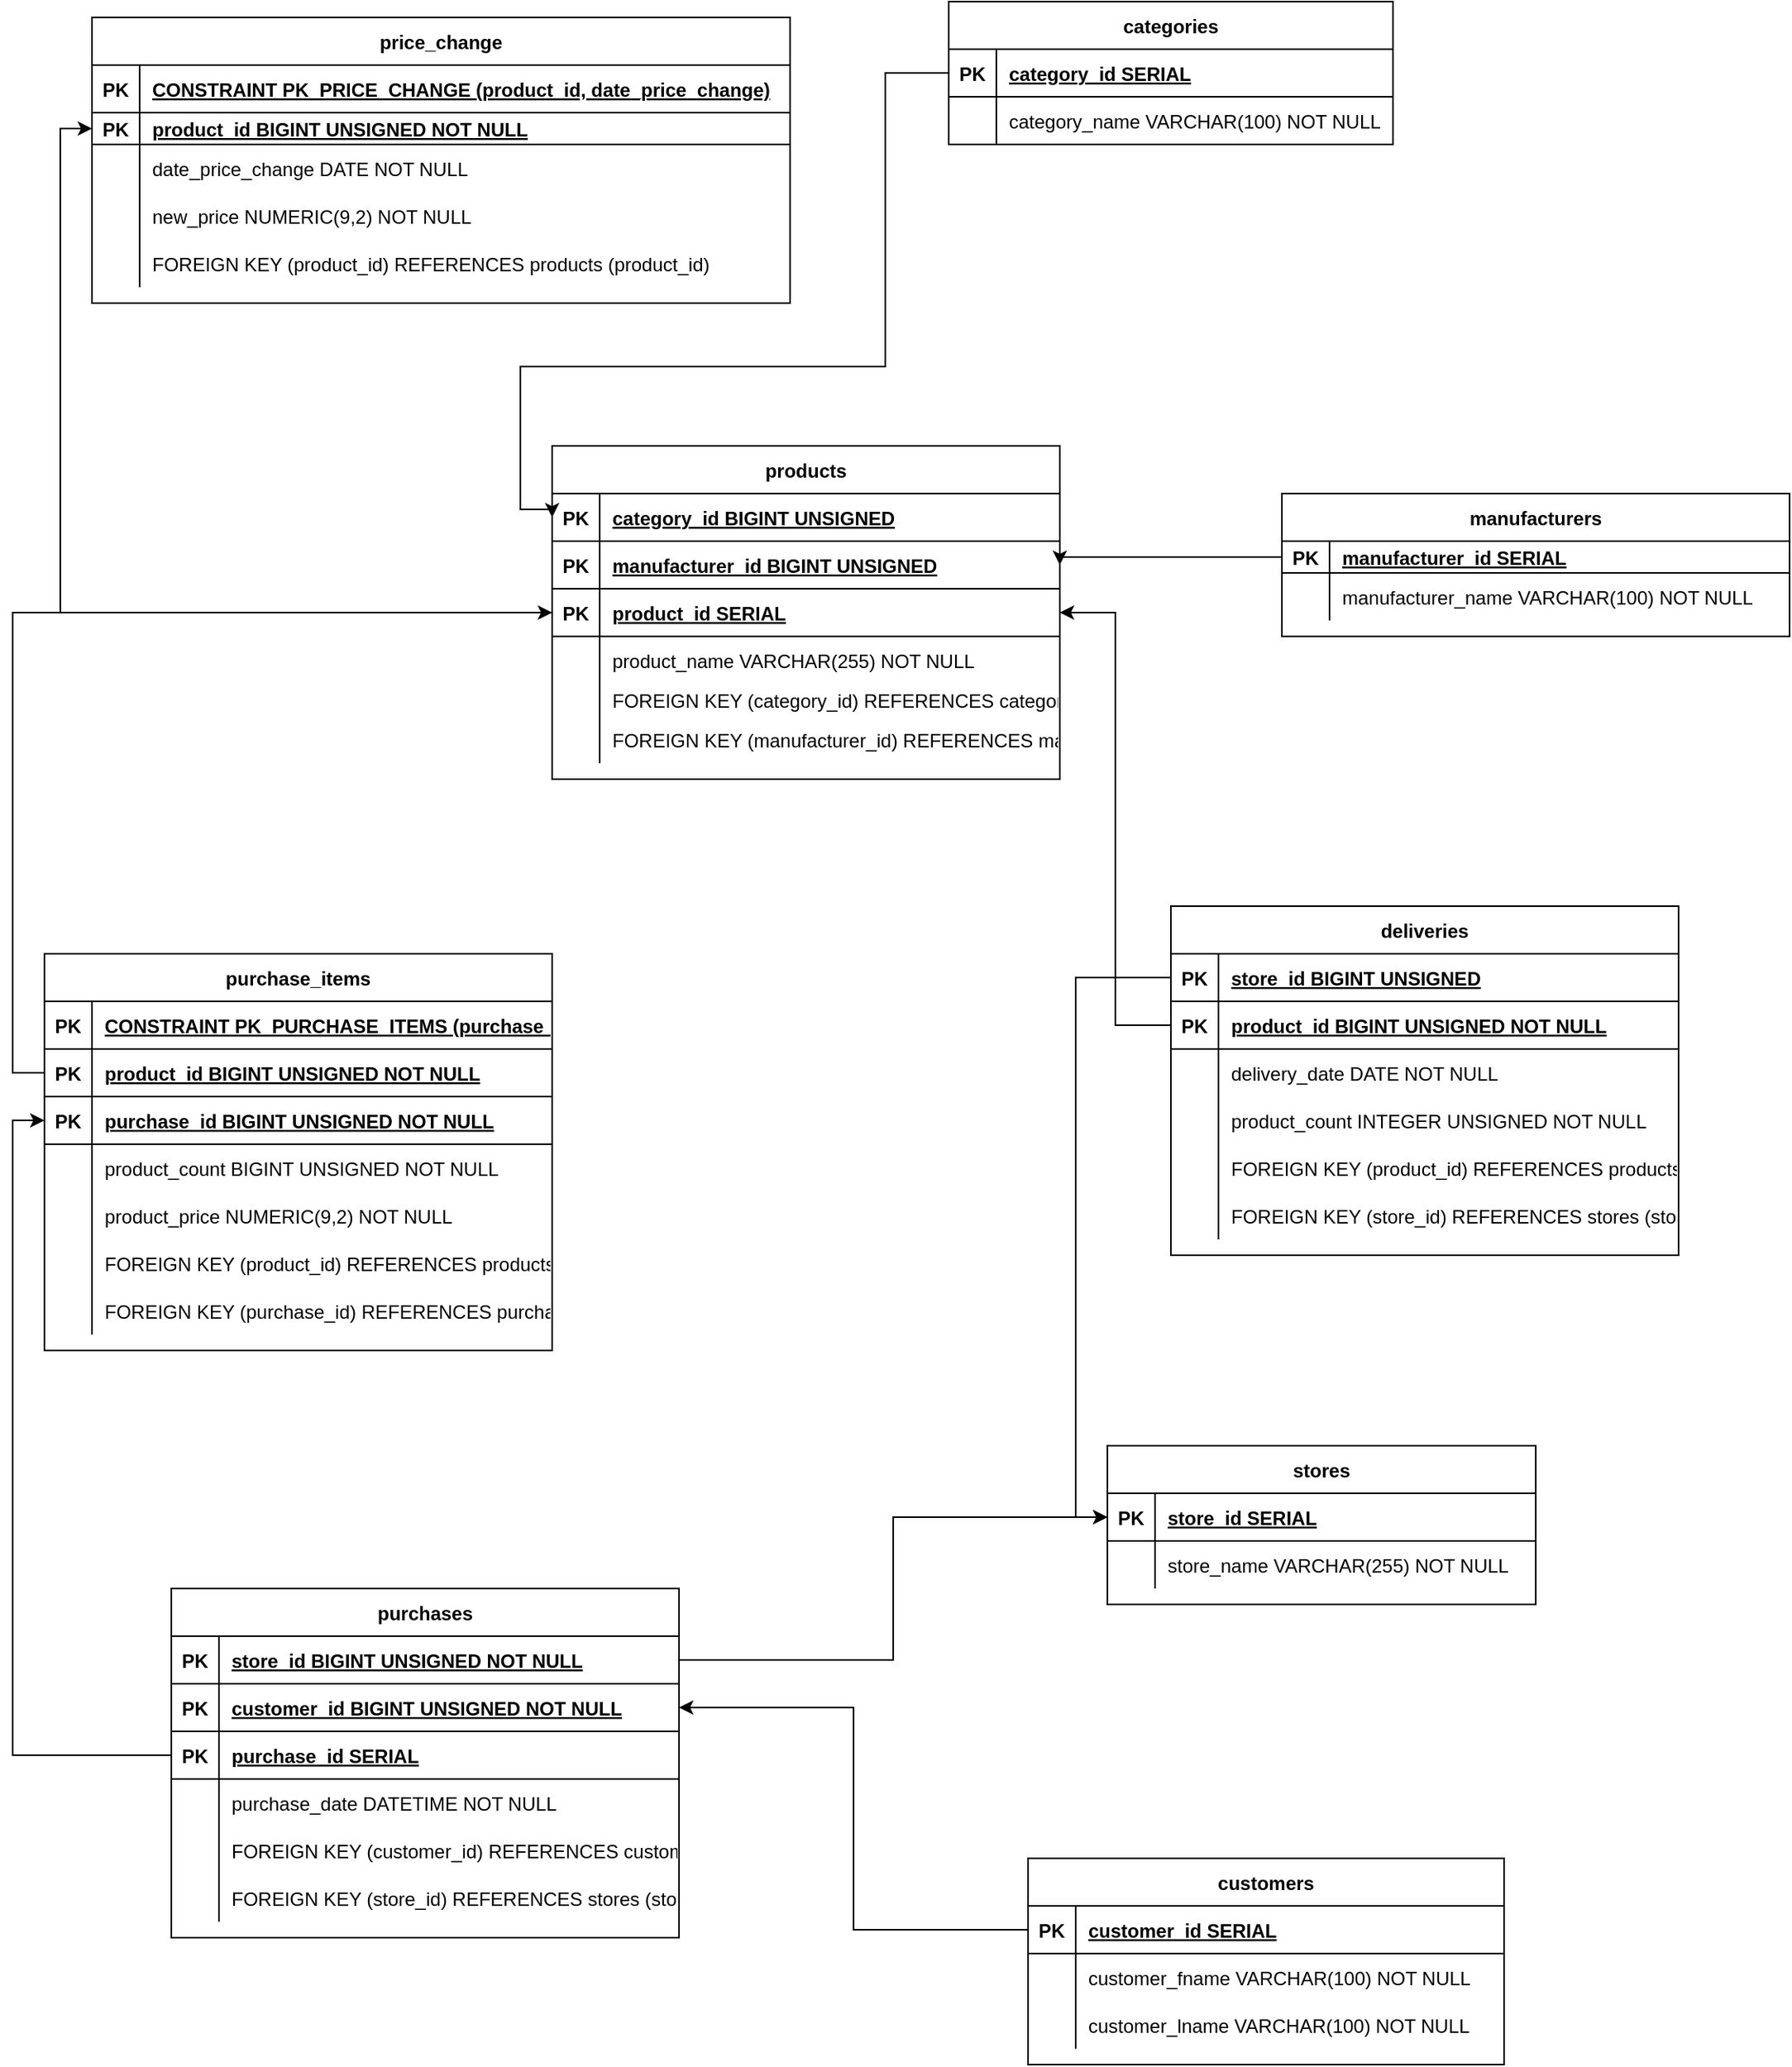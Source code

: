 <mxfile version="20.6.0" type="github"><diagram id="wupI47tmW8Ih51qnxyyb" name="Page-1"><mxGraphModel dx="2251" dy="548" grid="1" gridSize="10" guides="1" tooltips="1" connect="1" arrows="1" fold="1" page="1" pageScale="1" pageWidth="827" pageHeight="1169" math="0" shadow="0"><root><mxCell id="0"/><mxCell id="1" parent="0"/><mxCell id="XlmijX-X9CzdDf6SKJxf-1" value="categories" style="shape=table;startSize=30;container=1;collapsible=1;childLayout=tableLayout;fixedRows=1;rowLines=0;fontStyle=1;align=center;resizeLast=1;" vertex="1" parent="1"><mxGeometry x="-790" y="90" width="280" height="90" as="geometry"/></mxCell><mxCell id="XlmijX-X9CzdDf6SKJxf-2" value="" style="shape=tableRow;horizontal=0;startSize=0;swimlaneHead=0;swimlaneBody=0;fillColor=none;collapsible=0;dropTarget=0;points=[[0,0.5],[1,0.5]];portConstraint=eastwest;top=0;left=0;right=0;bottom=1;" vertex="1" parent="XlmijX-X9CzdDf6SKJxf-1"><mxGeometry y="30" width="280" height="30" as="geometry"/></mxCell><mxCell id="XlmijX-X9CzdDf6SKJxf-3" value="PK" style="shape=partialRectangle;overflow=hidden;connectable=0;fillColor=none;top=0;left=0;bottom=0;right=0;fontStyle=1;" vertex="1" parent="XlmijX-X9CzdDf6SKJxf-2"><mxGeometry width="30" height="30" as="geometry"><mxRectangle width="30" height="30" as="alternateBounds"/></mxGeometry></mxCell><mxCell id="XlmijX-X9CzdDf6SKJxf-4" value="category_id SERIAL " style="shape=partialRectangle;overflow=hidden;connectable=0;fillColor=none;align=left;top=0;left=0;bottom=0;right=0;spacingLeft=6;fontStyle=5;" vertex="1" parent="XlmijX-X9CzdDf6SKJxf-2"><mxGeometry x="30" width="250" height="30" as="geometry"><mxRectangle width="250" height="30" as="alternateBounds"/></mxGeometry></mxCell><mxCell id="XlmijX-X9CzdDf6SKJxf-5" value="" style="shape=tableRow;horizontal=0;startSize=0;swimlaneHead=0;swimlaneBody=0;fillColor=none;collapsible=0;dropTarget=0;points=[[0,0.5],[1,0.5]];portConstraint=eastwest;top=0;left=0;right=0;bottom=0;" vertex="1" parent="XlmijX-X9CzdDf6SKJxf-1"><mxGeometry y="60" width="280" height="30" as="geometry"/></mxCell><mxCell id="XlmijX-X9CzdDf6SKJxf-6" value="" style="shape=partialRectangle;overflow=hidden;connectable=0;fillColor=none;top=0;left=0;bottom=0;right=0;" vertex="1" parent="XlmijX-X9CzdDf6SKJxf-5"><mxGeometry width="30" height="30" as="geometry"><mxRectangle width="30" height="30" as="alternateBounds"/></mxGeometry></mxCell><mxCell id="XlmijX-X9CzdDf6SKJxf-7" value="category_name VARCHAR(100) NOT NULL" style="shape=partialRectangle;overflow=hidden;connectable=0;fillColor=none;align=left;top=0;left=0;bottom=0;right=0;spacingLeft=6;" vertex="1" parent="XlmijX-X9CzdDf6SKJxf-5"><mxGeometry x="30" width="250" height="30" as="geometry"><mxRectangle width="250" height="30" as="alternateBounds"/></mxGeometry></mxCell><mxCell id="XlmijX-X9CzdDf6SKJxf-8" value="manufacturers" style="shape=table;startSize=30;container=1;collapsible=1;childLayout=tableLayout;fixedRows=1;rowLines=0;fontStyle=1;align=center;resizeLast=1;" vertex="1" parent="1"><mxGeometry x="-580" y="400" width="320" height="90" as="geometry"/></mxCell><mxCell id="XlmijX-X9CzdDf6SKJxf-9" value="" style="shape=tableRow;horizontal=0;startSize=0;swimlaneHead=0;swimlaneBody=0;fillColor=none;collapsible=0;dropTarget=0;points=[[0,0.5],[1,0.5]];portConstraint=eastwest;top=0;left=0;right=0;bottom=1;" vertex="1" parent="XlmijX-X9CzdDf6SKJxf-8"><mxGeometry y="30" width="320" height="20" as="geometry"/></mxCell><mxCell id="XlmijX-X9CzdDf6SKJxf-10" value="PK" style="shape=partialRectangle;overflow=hidden;connectable=0;fillColor=none;top=0;left=0;bottom=0;right=0;fontStyle=1;" vertex="1" parent="XlmijX-X9CzdDf6SKJxf-9"><mxGeometry width="30" height="20" as="geometry"><mxRectangle width="30" height="20" as="alternateBounds"/></mxGeometry></mxCell><mxCell id="XlmijX-X9CzdDf6SKJxf-11" value="manufacturer_id SERIAL " style="shape=partialRectangle;overflow=hidden;connectable=0;fillColor=none;align=left;top=0;left=0;bottom=0;right=0;spacingLeft=6;fontStyle=5;" vertex="1" parent="XlmijX-X9CzdDf6SKJxf-9"><mxGeometry x="30" width="290" height="20" as="geometry"><mxRectangle width="290" height="20" as="alternateBounds"/></mxGeometry></mxCell><mxCell id="XlmijX-X9CzdDf6SKJxf-12" value="" style="shape=tableRow;horizontal=0;startSize=0;swimlaneHead=0;swimlaneBody=0;fillColor=none;collapsible=0;dropTarget=0;points=[[0,0.5],[1,0.5]];portConstraint=eastwest;top=0;left=0;right=0;bottom=0;" vertex="1" parent="XlmijX-X9CzdDf6SKJxf-8"><mxGeometry y="50" width="320" height="30" as="geometry"/></mxCell><mxCell id="XlmijX-X9CzdDf6SKJxf-13" value="" style="shape=partialRectangle;overflow=hidden;connectable=0;fillColor=none;top=0;left=0;bottom=0;right=0;" vertex="1" parent="XlmijX-X9CzdDf6SKJxf-12"><mxGeometry width="30" height="30" as="geometry"><mxRectangle width="30" height="30" as="alternateBounds"/></mxGeometry></mxCell><mxCell id="XlmijX-X9CzdDf6SKJxf-14" value="manufacturer_name VARCHAR(100) NOT NULL" style="shape=partialRectangle;overflow=hidden;connectable=0;fillColor=none;align=left;top=0;left=0;bottom=0;right=0;spacingLeft=6;" vertex="1" parent="XlmijX-X9CzdDf6SKJxf-12"><mxGeometry x="30" width="290" height="30" as="geometry"><mxRectangle width="290" height="30" as="alternateBounds"/></mxGeometry></mxCell><mxCell id="XlmijX-X9CzdDf6SKJxf-15" value="products" style="shape=table;startSize=30;container=1;collapsible=1;childLayout=tableLayout;fixedRows=1;rowLines=0;fontStyle=1;align=center;resizeLast=1;" vertex="1" parent="1"><mxGeometry x="-1040" y="370" width="320" height="210" as="geometry"/></mxCell><mxCell id="XlmijX-X9CzdDf6SKJxf-16" value="" style="shape=tableRow;horizontal=0;startSize=0;swimlaneHead=0;swimlaneBody=0;fillColor=none;collapsible=0;dropTarget=0;points=[[0,0.5],[1,0.5]];portConstraint=eastwest;top=0;left=0;right=0;bottom=1;" vertex="1" parent="XlmijX-X9CzdDf6SKJxf-15"><mxGeometry y="30" width="320" height="30" as="geometry"/></mxCell><mxCell id="XlmijX-X9CzdDf6SKJxf-17" value="PK" style="shape=partialRectangle;overflow=hidden;connectable=0;fillColor=none;top=0;left=0;bottom=0;right=0;fontStyle=1;" vertex="1" parent="XlmijX-X9CzdDf6SKJxf-16"><mxGeometry width="30" height="30" as="geometry"><mxRectangle width="30" height="30" as="alternateBounds"/></mxGeometry></mxCell><mxCell id="XlmijX-X9CzdDf6SKJxf-18" value="category_id BIGINT UNSIGNED" style="shape=partialRectangle;overflow=hidden;connectable=0;fillColor=none;align=left;top=0;left=0;bottom=0;right=0;spacingLeft=6;fontStyle=5;" vertex="1" parent="XlmijX-X9CzdDf6SKJxf-16"><mxGeometry x="30" width="290" height="30" as="geometry"><mxRectangle width="290" height="30" as="alternateBounds"/></mxGeometry></mxCell><mxCell id="XlmijX-X9CzdDf6SKJxf-19" value="" style="shape=tableRow;horizontal=0;startSize=0;swimlaneHead=0;swimlaneBody=0;fillColor=none;collapsible=0;dropTarget=0;points=[[0,0.5],[1,0.5]];portConstraint=eastwest;top=0;left=0;right=0;bottom=1;" vertex="1" parent="XlmijX-X9CzdDf6SKJxf-15"><mxGeometry y="60" width="320" height="30" as="geometry"/></mxCell><mxCell id="XlmijX-X9CzdDf6SKJxf-20" value="PK" style="shape=partialRectangle;overflow=hidden;connectable=0;fillColor=none;top=0;left=0;bottom=0;right=0;fontStyle=1;" vertex="1" parent="XlmijX-X9CzdDf6SKJxf-19"><mxGeometry width="30" height="30" as="geometry"><mxRectangle width="30" height="30" as="alternateBounds"/></mxGeometry></mxCell><mxCell id="XlmijX-X9CzdDf6SKJxf-21" value="manufacturer_id BIGINT UNSIGNED" style="shape=partialRectangle;overflow=hidden;connectable=0;fillColor=none;align=left;top=0;left=0;bottom=0;right=0;spacingLeft=6;fontStyle=5;" vertex="1" parent="XlmijX-X9CzdDf6SKJxf-19"><mxGeometry x="30" width="290" height="30" as="geometry"><mxRectangle width="290" height="30" as="alternateBounds"/></mxGeometry></mxCell><mxCell id="XlmijX-X9CzdDf6SKJxf-22" value="" style="shape=tableRow;horizontal=0;startSize=0;swimlaneHead=0;swimlaneBody=0;fillColor=none;collapsible=0;dropTarget=0;points=[[0,0.5],[1,0.5]];portConstraint=eastwest;top=0;left=0;right=0;bottom=1;" vertex="1" parent="XlmijX-X9CzdDf6SKJxf-15"><mxGeometry y="90" width="320" height="30" as="geometry"/></mxCell><mxCell id="XlmijX-X9CzdDf6SKJxf-23" value="PK" style="shape=partialRectangle;overflow=hidden;connectable=0;fillColor=none;top=0;left=0;bottom=0;right=0;fontStyle=1;" vertex="1" parent="XlmijX-X9CzdDf6SKJxf-22"><mxGeometry width="30" height="30" as="geometry"><mxRectangle width="30" height="30" as="alternateBounds"/></mxGeometry></mxCell><mxCell id="XlmijX-X9CzdDf6SKJxf-24" value="product_id SERIAL " style="shape=partialRectangle;overflow=hidden;connectable=0;fillColor=none;align=left;top=0;left=0;bottom=0;right=0;spacingLeft=6;fontStyle=5;" vertex="1" parent="XlmijX-X9CzdDf6SKJxf-22"><mxGeometry x="30" width="290" height="30" as="geometry"><mxRectangle width="290" height="30" as="alternateBounds"/></mxGeometry></mxCell><mxCell id="XlmijX-X9CzdDf6SKJxf-25" value="" style="shape=tableRow;horizontal=0;startSize=0;swimlaneHead=0;swimlaneBody=0;fillColor=none;collapsible=0;dropTarget=0;points=[[0,0.5],[1,0.5]];portConstraint=eastwest;top=0;left=0;right=0;bottom=0;" vertex="1" parent="XlmijX-X9CzdDf6SKJxf-15"><mxGeometry y="120" width="320" height="30" as="geometry"/></mxCell><mxCell id="XlmijX-X9CzdDf6SKJxf-26" value="" style="shape=partialRectangle;overflow=hidden;connectable=0;fillColor=none;top=0;left=0;bottom=0;right=0;" vertex="1" parent="XlmijX-X9CzdDf6SKJxf-25"><mxGeometry width="30" height="30" as="geometry"><mxRectangle width="30" height="30" as="alternateBounds"/></mxGeometry></mxCell><mxCell id="XlmijX-X9CzdDf6SKJxf-27" value="product_name VARCHAR(255)  NOT NULL" style="shape=partialRectangle;overflow=hidden;connectable=0;fillColor=none;align=left;top=0;left=0;bottom=0;right=0;spacingLeft=6;" vertex="1" parent="XlmijX-X9CzdDf6SKJxf-25"><mxGeometry x="30" width="290" height="30" as="geometry"><mxRectangle width="290" height="30" as="alternateBounds"/></mxGeometry></mxCell><mxCell id="XlmijX-X9CzdDf6SKJxf-28" value="" style="shape=tableRow;horizontal=0;startSize=0;swimlaneHead=0;swimlaneBody=0;fillColor=none;collapsible=0;dropTarget=0;points=[[0,0.5],[1,0.5]];portConstraint=eastwest;top=0;left=0;right=0;bottom=0;" vertex="1" parent="XlmijX-X9CzdDf6SKJxf-15"><mxGeometry y="150" width="320" height="20" as="geometry"/></mxCell><mxCell id="XlmijX-X9CzdDf6SKJxf-29" value="" style="shape=partialRectangle;overflow=hidden;connectable=0;fillColor=none;top=0;left=0;bottom=0;right=0;" vertex="1" parent="XlmijX-X9CzdDf6SKJxf-28"><mxGeometry width="30" height="20" as="geometry"><mxRectangle width="30" height="20" as="alternateBounds"/></mxGeometry></mxCell><mxCell id="XlmijX-X9CzdDf6SKJxf-30" value="FOREIGN KEY (category_id) REFERENCES categories (category_id)" style="shape=partialRectangle;overflow=hidden;connectable=0;fillColor=none;align=left;top=0;left=0;bottom=0;right=0;spacingLeft=6;" vertex="1" parent="XlmijX-X9CzdDf6SKJxf-28"><mxGeometry x="30" width="290" height="20" as="geometry"><mxRectangle width="290" height="20" as="alternateBounds"/></mxGeometry></mxCell><mxCell id="XlmijX-X9CzdDf6SKJxf-31" value="" style="shape=tableRow;horizontal=0;startSize=0;swimlaneHead=0;swimlaneBody=0;fillColor=none;collapsible=0;dropTarget=0;points=[[0,0.5],[1,0.5]];portConstraint=eastwest;top=0;left=0;right=0;bottom=0;" vertex="1" parent="XlmijX-X9CzdDf6SKJxf-15"><mxGeometry y="170" width="320" height="30" as="geometry"/></mxCell><mxCell id="XlmijX-X9CzdDf6SKJxf-32" value="" style="shape=partialRectangle;overflow=hidden;connectable=0;fillColor=none;top=0;left=0;bottom=0;right=0;" vertex="1" parent="XlmijX-X9CzdDf6SKJxf-31"><mxGeometry width="30" height="30" as="geometry"><mxRectangle width="30" height="30" as="alternateBounds"/></mxGeometry></mxCell><mxCell id="XlmijX-X9CzdDf6SKJxf-33" value="FOREIGN KEY (manufacturer_id) REFERENCES manufacturers (manufacturer_id)" style="shape=partialRectangle;overflow=hidden;connectable=0;fillColor=none;align=left;top=0;left=0;bottom=0;right=0;spacingLeft=6;" vertex="1" parent="XlmijX-X9CzdDf6SKJxf-31"><mxGeometry x="30" width="290" height="30" as="geometry"><mxRectangle width="290" height="30" as="alternateBounds"/></mxGeometry></mxCell><mxCell id="XlmijX-X9CzdDf6SKJxf-34" value="price_change" style="shape=table;startSize=30;container=1;collapsible=1;childLayout=tableLayout;fixedRows=1;rowLines=0;fontStyle=1;align=center;resizeLast=1;" vertex="1" parent="1"><mxGeometry x="-1330" y="100" width="440" height="180" as="geometry"/></mxCell><mxCell id="XlmijX-X9CzdDf6SKJxf-35" value="" style="shape=tableRow;horizontal=0;startSize=0;swimlaneHead=0;swimlaneBody=0;fillColor=none;collapsible=0;dropTarget=0;points=[[0,0.5],[1,0.5]];portConstraint=eastwest;top=0;left=0;right=0;bottom=1;" vertex="1" parent="XlmijX-X9CzdDf6SKJxf-34"><mxGeometry y="30" width="440" height="30" as="geometry"/></mxCell><mxCell id="XlmijX-X9CzdDf6SKJxf-36" value="PK" style="shape=partialRectangle;overflow=hidden;connectable=0;fillColor=none;top=0;left=0;bottom=0;right=0;fontStyle=1;" vertex="1" parent="XlmijX-X9CzdDf6SKJxf-35"><mxGeometry width="30" height="30" as="geometry"><mxRectangle width="30" height="30" as="alternateBounds"/></mxGeometry></mxCell><mxCell id="XlmijX-X9CzdDf6SKJxf-37" value="CONSTRAINT PK_PRICE_CHANGE  (product_id, date_price_change)" style="shape=partialRectangle;overflow=hidden;connectable=0;fillColor=none;align=left;top=0;left=0;bottom=0;right=0;spacingLeft=6;fontStyle=5;" vertex="1" parent="XlmijX-X9CzdDf6SKJxf-35"><mxGeometry x="30" width="410" height="30" as="geometry"><mxRectangle width="410" height="30" as="alternateBounds"/></mxGeometry></mxCell><mxCell id="XlmijX-X9CzdDf6SKJxf-38" value="" style="shape=tableRow;horizontal=0;startSize=0;swimlaneHead=0;swimlaneBody=0;fillColor=none;collapsible=0;dropTarget=0;points=[[0,0.5],[1,0.5]];portConstraint=eastwest;top=0;left=0;right=0;bottom=1;" vertex="1" parent="XlmijX-X9CzdDf6SKJxf-34"><mxGeometry y="60" width="440" height="20" as="geometry"/></mxCell><mxCell id="XlmijX-X9CzdDf6SKJxf-39" value="PK" style="shape=partialRectangle;overflow=hidden;connectable=0;fillColor=none;top=0;left=0;bottom=0;right=0;fontStyle=1;" vertex="1" parent="XlmijX-X9CzdDf6SKJxf-38"><mxGeometry width="30" height="20" as="geometry"><mxRectangle width="30" height="20" as="alternateBounds"/></mxGeometry></mxCell><mxCell id="XlmijX-X9CzdDf6SKJxf-40" value="product_id BIGINT UNSIGNED NOT NULL" style="shape=partialRectangle;overflow=hidden;connectable=0;fillColor=none;align=left;top=0;left=0;bottom=0;right=0;spacingLeft=6;fontStyle=5;" vertex="1" parent="XlmijX-X9CzdDf6SKJxf-38"><mxGeometry x="30" width="410" height="20" as="geometry"><mxRectangle width="410" height="20" as="alternateBounds"/></mxGeometry></mxCell><mxCell id="XlmijX-X9CzdDf6SKJxf-41" value="" style="shape=tableRow;horizontal=0;startSize=0;swimlaneHead=0;swimlaneBody=0;fillColor=none;collapsible=0;dropTarget=0;points=[[0,0.5],[1,0.5]];portConstraint=eastwest;top=0;left=0;right=0;bottom=0;" vertex="1" parent="XlmijX-X9CzdDf6SKJxf-34"><mxGeometry y="80" width="440" height="30" as="geometry"/></mxCell><mxCell id="XlmijX-X9CzdDf6SKJxf-42" value="" style="shape=partialRectangle;overflow=hidden;connectable=0;fillColor=none;top=0;left=0;bottom=0;right=0;" vertex="1" parent="XlmijX-X9CzdDf6SKJxf-41"><mxGeometry width="30" height="30" as="geometry"><mxRectangle width="30" height="30" as="alternateBounds"/></mxGeometry></mxCell><mxCell id="XlmijX-X9CzdDf6SKJxf-43" value="date_price_change DATE NOT NULL" style="shape=partialRectangle;overflow=hidden;connectable=0;fillColor=none;align=left;top=0;left=0;bottom=0;right=0;spacingLeft=6;" vertex="1" parent="XlmijX-X9CzdDf6SKJxf-41"><mxGeometry x="30" width="410" height="30" as="geometry"><mxRectangle width="410" height="30" as="alternateBounds"/></mxGeometry></mxCell><mxCell id="XlmijX-X9CzdDf6SKJxf-44" value="" style="shape=tableRow;horizontal=0;startSize=0;swimlaneHead=0;swimlaneBody=0;fillColor=none;collapsible=0;dropTarget=0;points=[[0,0.5],[1,0.5]];portConstraint=eastwest;top=0;left=0;right=0;bottom=0;" vertex="1" parent="XlmijX-X9CzdDf6SKJxf-34"><mxGeometry y="110" width="440" height="30" as="geometry"/></mxCell><mxCell id="XlmijX-X9CzdDf6SKJxf-45" value="" style="shape=partialRectangle;overflow=hidden;connectable=0;fillColor=none;top=0;left=0;bottom=0;right=0;" vertex="1" parent="XlmijX-X9CzdDf6SKJxf-44"><mxGeometry width="30" height="30" as="geometry"><mxRectangle width="30" height="30" as="alternateBounds"/></mxGeometry></mxCell><mxCell id="XlmijX-X9CzdDf6SKJxf-46" value="new_price NUMERIC(9,2) NOT NULL" style="shape=partialRectangle;overflow=hidden;connectable=0;fillColor=none;align=left;top=0;left=0;bottom=0;right=0;spacingLeft=6;" vertex="1" parent="XlmijX-X9CzdDf6SKJxf-44"><mxGeometry x="30" width="410" height="30" as="geometry"><mxRectangle width="410" height="30" as="alternateBounds"/></mxGeometry></mxCell><mxCell id="XlmijX-X9CzdDf6SKJxf-47" value="" style="shape=tableRow;horizontal=0;startSize=0;swimlaneHead=0;swimlaneBody=0;fillColor=none;collapsible=0;dropTarget=0;points=[[0,0.5],[1,0.5]];portConstraint=eastwest;top=0;left=0;right=0;bottom=0;" vertex="1" parent="XlmijX-X9CzdDf6SKJxf-34"><mxGeometry y="140" width="440" height="30" as="geometry"/></mxCell><mxCell id="XlmijX-X9CzdDf6SKJxf-48" value="" style="shape=partialRectangle;overflow=hidden;connectable=0;fillColor=none;top=0;left=0;bottom=0;right=0;" vertex="1" parent="XlmijX-X9CzdDf6SKJxf-47"><mxGeometry width="30" height="30" as="geometry"><mxRectangle width="30" height="30" as="alternateBounds"/></mxGeometry></mxCell><mxCell id="XlmijX-X9CzdDf6SKJxf-49" value="FOREIGN KEY (product_id) REFERENCES products (product_id)" style="shape=partialRectangle;overflow=hidden;connectable=0;fillColor=none;align=left;top=0;left=0;bottom=0;right=0;spacingLeft=6;" vertex="1" parent="XlmijX-X9CzdDf6SKJxf-47"><mxGeometry x="30" width="410" height="30" as="geometry"><mxRectangle width="410" height="30" as="alternateBounds"/></mxGeometry></mxCell><mxCell id="XlmijX-X9CzdDf6SKJxf-50" value="stores" style="shape=table;startSize=30;container=1;collapsible=1;childLayout=tableLayout;fixedRows=1;rowLines=0;fontStyle=1;align=center;resizeLast=1;" vertex="1" parent="1"><mxGeometry x="-690" y="1000" width="270" height="100" as="geometry"/></mxCell><mxCell id="XlmijX-X9CzdDf6SKJxf-51" value="" style="shape=tableRow;horizontal=0;startSize=0;swimlaneHead=0;swimlaneBody=0;fillColor=none;collapsible=0;dropTarget=0;points=[[0,0.5],[1,0.5]];portConstraint=eastwest;top=0;left=0;right=0;bottom=1;" vertex="1" parent="XlmijX-X9CzdDf6SKJxf-50"><mxGeometry y="30" width="270" height="30" as="geometry"/></mxCell><mxCell id="XlmijX-X9CzdDf6SKJxf-52" value="PK" style="shape=partialRectangle;overflow=hidden;connectable=0;fillColor=none;top=0;left=0;bottom=0;right=0;fontStyle=1;" vertex="1" parent="XlmijX-X9CzdDf6SKJxf-51"><mxGeometry width="30" height="30" as="geometry"><mxRectangle width="30" height="30" as="alternateBounds"/></mxGeometry></mxCell><mxCell id="XlmijX-X9CzdDf6SKJxf-53" value="store_id SERIAL " style="shape=partialRectangle;overflow=hidden;connectable=0;fillColor=none;align=left;top=0;left=0;bottom=0;right=0;spacingLeft=6;fontStyle=5;" vertex="1" parent="XlmijX-X9CzdDf6SKJxf-51"><mxGeometry x="30" width="240" height="30" as="geometry"><mxRectangle width="240" height="30" as="alternateBounds"/></mxGeometry></mxCell><mxCell id="XlmijX-X9CzdDf6SKJxf-54" value="" style="shape=tableRow;horizontal=0;startSize=0;swimlaneHead=0;swimlaneBody=0;fillColor=none;collapsible=0;dropTarget=0;points=[[0,0.5],[1,0.5]];portConstraint=eastwest;top=0;left=0;right=0;bottom=0;" vertex="1" parent="XlmijX-X9CzdDf6SKJxf-50"><mxGeometry y="60" width="270" height="30" as="geometry"/></mxCell><mxCell id="XlmijX-X9CzdDf6SKJxf-55" value="" style="shape=partialRectangle;overflow=hidden;connectable=0;fillColor=none;top=0;left=0;bottom=0;right=0;" vertex="1" parent="XlmijX-X9CzdDf6SKJxf-54"><mxGeometry width="30" height="30" as="geometry"><mxRectangle width="30" height="30" as="alternateBounds"/></mxGeometry></mxCell><mxCell id="XlmijX-X9CzdDf6SKJxf-56" value="store_name VARCHAR(255) NOT NULL" style="shape=partialRectangle;overflow=hidden;connectable=0;fillColor=none;align=left;top=0;left=0;bottom=0;right=0;spacingLeft=6;" vertex="1" parent="XlmijX-X9CzdDf6SKJxf-54"><mxGeometry x="30" width="240" height="30" as="geometry"><mxRectangle width="240" height="30" as="alternateBounds"/></mxGeometry></mxCell><mxCell id="XlmijX-X9CzdDf6SKJxf-57" value="deliveries" style="shape=table;startSize=30;container=1;collapsible=1;childLayout=tableLayout;fixedRows=1;rowLines=0;fontStyle=1;align=center;resizeLast=1;" vertex="1" parent="1"><mxGeometry x="-650" y="660" width="320" height="220" as="geometry"/></mxCell><mxCell id="XlmijX-X9CzdDf6SKJxf-58" value="" style="shape=tableRow;horizontal=0;startSize=0;swimlaneHead=0;swimlaneBody=0;fillColor=none;collapsible=0;dropTarget=0;points=[[0,0.5],[1,0.5]];portConstraint=eastwest;top=0;left=0;right=0;bottom=1;" vertex="1" parent="XlmijX-X9CzdDf6SKJxf-57"><mxGeometry y="30" width="320" height="30" as="geometry"/></mxCell><mxCell id="XlmijX-X9CzdDf6SKJxf-59" value="PK" style="shape=partialRectangle;overflow=hidden;connectable=0;fillColor=none;top=0;left=0;bottom=0;right=0;fontStyle=1;" vertex="1" parent="XlmijX-X9CzdDf6SKJxf-58"><mxGeometry width="30" height="30" as="geometry"><mxRectangle width="30" height="30" as="alternateBounds"/></mxGeometry></mxCell><mxCell id="XlmijX-X9CzdDf6SKJxf-60" value="store_id BIGINT UNSIGNED" style="shape=partialRectangle;overflow=hidden;connectable=0;fillColor=none;align=left;top=0;left=0;bottom=0;right=0;spacingLeft=6;fontStyle=5;" vertex="1" parent="XlmijX-X9CzdDf6SKJxf-58"><mxGeometry x="30" width="290" height="30" as="geometry"><mxRectangle width="290" height="30" as="alternateBounds"/></mxGeometry></mxCell><mxCell id="XlmijX-X9CzdDf6SKJxf-61" value="" style="shape=tableRow;horizontal=0;startSize=0;swimlaneHead=0;swimlaneBody=0;fillColor=none;collapsible=0;dropTarget=0;points=[[0,0.5],[1,0.5]];portConstraint=eastwest;top=0;left=0;right=0;bottom=1;" vertex="1" parent="XlmijX-X9CzdDf6SKJxf-57"><mxGeometry y="60" width="320" height="30" as="geometry"/></mxCell><mxCell id="XlmijX-X9CzdDf6SKJxf-62" value="PK" style="shape=partialRectangle;overflow=hidden;connectable=0;fillColor=none;top=0;left=0;bottom=0;right=0;fontStyle=1;" vertex="1" parent="XlmijX-X9CzdDf6SKJxf-61"><mxGeometry width="30" height="30" as="geometry"><mxRectangle width="30" height="30" as="alternateBounds"/></mxGeometry></mxCell><mxCell id="XlmijX-X9CzdDf6SKJxf-63" value="product_id BIGINT UNSIGNED NOT NULL" style="shape=partialRectangle;overflow=hidden;connectable=0;fillColor=none;align=left;top=0;left=0;bottom=0;right=0;spacingLeft=6;fontStyle=5;" vertex="1" parent="XlmijX-X9CzdDf6SKJxf-61"><mxGeometry x="30" width="290" height="30" as="geometry"><mxRectangle width="290" height="30" as="alternateBounds"/></mxGeometry></mxCell><mxCell id="XlmijX-X9CzdDf6SKJxf-64" value="" style="shape=tableRow;horizontal=0;startSize=0;swimlaneHead=0;swimlaneBody=0;fillColor=none;collapsible=0;dropTarget=0;points=[[0,0.5],[1,0.5]];portConstraint=eastwest;top=0;left=0;right=0;bottom=0;" vertex="1" parent="XlmijX-X9CzdDf6SKJxf-57"><mxGeometry y="90" width="320" height="30" as="geometry"/></mxCell><mxCell id="XlmijX-X9CzdDf6SKJxf-65" value="" style="shape=partialRectangle;overflow=hidden;connectable=0;fillColor=none;top=0;left=0;bottom=0;right=0;" vertex="1" parent="XlmijX-X9CzdDf6SKJxf-64"><mxGeometry width="30" height="30" as="geometry"><mxRectangle width="30" height="30" as="alternateBounds"/></mxGeometry></mxCell><mxCell id="XlmijX-X9CzdDf6SKJxf-66" value="delivery_date  DATE NOT NULL" style="shape=partialRectangle;overflow=hidden;connectable=0;fillColor=none;align=left;top=0;left=0;bottom=0;right=0;spacingLeft=6;" vertex="1" parent="XlmijX-X9CzdDf6SKJxf-64"><mxGeometry x="30" width="290" height="30" as="geometry"><mxRectangle width="290" height="30" as="alternateBounds"/></mxGeometry></mxCell><mxCell id="XlmijX-X9CzdDf6SKJxf-67" value="" style="shape=tableRow;horizontal=0;startSize=0;swimlaneHead=0;swimlaneBody=0;fillColor=none;collapsible=0;dropTarget=0;points=[[0,0.5],[1,0.5]];portConstraint=eastwest;top=0;left=0;right=0;bottom=0;" vertex="1" parent="XlmijX-X9CzdDf6SKJxf-57"><mxGeometry y="120" width="320" height="30" as="geometry"/></mxCell><mxCell id="XlmijX-X9CzdDf6SKJxf-68" value="" style="shape=partialRectangle;overflow=hidden;connectable=0;fillColor=none;top=0;left=0;bottom=0;right=0;" vertex="1" parent="XlmijX-X9CzdDf6SKJxf-67"><mxGeometry width="30" height="30" as="geometry"><mxRectangle width="30" height="30" as="alternateBounds"/></mxGeometry></mxCell><mxCell id="XlmijX-X9CzdDf6SKJxf-69" value="product_count  INTEGER UNSIGNED NOT NULL" style="shape=partialRectangle;overflow=hidden;connectable=0;fillColor=none;align=left;top=0;left=0;bottom=0;right=0;spacingLeft=6;" vertex="1" parent="XlmijX-X9CzdDf6SKJxf-67"><mxGeometry x="30" width="290" height="30" as="geometry"><mxRectangle width="290" height="30" as="alternateBounds"/></mxGeometry></mxCell><mxCell id="XlmijX-X9CzdDf6SKJxf-70" value="" style="shape=tableRow;horizontal=0;startSize=0;swimlaneHead=0;swimlaneBody=0;fillColor=none;collapsible=0;dropTarget=0;points=[[0,0.5],[1,0.5]];portConstraint=eastwest;top=0;left=0;right=0;bottom=0;" vertex="1" parent="XlmijX-X9CzdDf6SKJxf-57"><mxGeometry y="150" width="320" height="30" as="geometry"/></mxCell><mxCell id="XlmijX-X9CzdDf6SKJxf-71" value="" style="shape=partialRectangle;overflow=hidden;connectable=0;fillColor=none;top=0;left=0;bottom=0;right=0;" vertex="1" parent="XlmijX-X9CzdDf6SKJxf-70"><mxGeometry width="30" height="30" as="geometry"><mxRectangle width="30" height="30" as="alternateBounds"/></mxGeometry></mxCell><mxCell id="XlmijX-X9CzdDf6SKJxf-72" value="FOREIGN KEY (product_id) REFERENCES products (product_id)" style="shape=partialRectangle;overflow=hidden;connectable=0;fillColor=none;align=left;top=0;left=0;bottom=0;right=0;spacingLeft=6;" vertex="1" parent="XlmijX-X9CzdDf6SKJxf-70"><mxGeometry x="30" width="290" height="30" as="geometry"><mxRectangle width="290" height="30" as="alternateBounds"/></mxGeometry></mxCell><mxCell id="XlmijX-X9CzdDf6SKJxf-73" value="" style="shape=tableRow;horizontal=0;startSize=0;swimlaneHead=0;swimlaneBody=0;fillColor=none;collapsible=0;dropTarget=0;points=[[0,0.5],[1,0.5]];portConstraint=eastwest;top=0;left=0;right=0;bottom=0;" vertex="1" parent="XlmijX-X9CzdDf6SKJxf-57"><mxGeometry y="180" width="320" height="30" as="geometry"/></mxCell><mxCell id="XlmijX-X9CzdDf6SKJxf-74" value="" style="shape=partialRectangle;overflow=hidden;connectable=0;fillColor=none;top=0;left=0;bottom=0;right=0;" vertex="1" parent="XlmijX-X9CzdDf6SKJxf-73"><mxGeometry width="30" height="30" as="geometry"><mxRectangle width="30" height="30" as="alternateBounds"/></mxGeometry></mxCell><mxCell id="XlmijX-X9CzdDf6SKJxf-75" value="FOREIGN KEY (store_id) REFERENCES stores (store_id)" style="shape=partialRectangle;overflow=hidden;connectable=0;fillColor=none;align=left;top=0;left=0;bottom=0;right=0;spacingLeft=6;" vertex="1" parent="XlmijX-X9CzdDf6SKJxf-73"><mxGeometry x="30" width="290" height="30" as="geometry"><mxRectangle width="290" height="30" as="alternateBounds"/></mxGeometry></mxCell><mxCell id="XlmijX-X9CzdDf6SKJxf-76" value="customers" style="shape=table;startSize=30;container=1;collapsible=1;childLayout=tableLayout;fixedRows=1;rowLines=0;fontStyle=1;align=center;resizeLast=1;" vertex="1" parent="1"><mxGeometry x="-740" y="1260" width="300" height="130" as="geometry"/></mxCell><mxCell id="XlmijX-X9CzdDf6SKJxf-77" value="" style="shape=tableRow;horizontal=0;startSize=0;swimlaneHead=0;swimlaneBody=0;fillColor=none;collapsible=0;dropTarget=0;points=[[0,0.5],[1,0.5]];portConstraint=eastwest;top=0;left=0;right=0;bottom=1;" vertex="1" parent="XlmijX-X9CzdDf6SKJxf-76"><mxGeometry y="30" width="300" height="30" as="geometry"/></mxCell><mxCell id="XlmijX-X9CzdDf6SKJxf-78" value="PK" style="shape=partialRectangle;overflow=hidden;connectable=0;fillColor=none;top=0;left=0;bottom=0;right=0;fontStyle=1;" vertex="1" parent="XlmijX-X9CzdDf6SKJxf-77"><mxGeometry width="30" height="30" as="geometry"><mxRectangle width="30" height="30" as="alternateBounds"/></mxGeometry></mxCell><mxCell id="XlmijX-X9CzdDf6SKJxf-79" value="customer_id SERIAL " style="shape=partialRectangle;overflow=hidden;connectable=0;fillColor=none;align=left;top=0;left=0;bottom=0;right=0;spacingLeft=6;fontStyle=5;" vertex="1" parent="XlmijX-X9CzdDf6SKJxf-77"><mxGeometry x="30" width="270" height="30" as="geometry"><mxRectangle width="270" height="30" as="alternateBounds"/></mxGeometry></mxCell><mxCell id="XlmijX-X9CzdDf6SKJxf-80" value="" style="shape=tableRow;horizontal=0;startSize=0;swimlaneHead=0;swimlaneBody=0;fillColor=none;collapsible=0;dropTarget=0;points=[[0,0.5],[1,0.5]];portConstraint=eastwest;top=0;left=0;right=0;bottom=0;" vertex="1" parent="XlmijX-X9CzdDf6SKJxf-76"><mxGeometry y="60" width="300" height="30" as="geometry"/></mxCell><mxCell id="XlmijX-X9CzdDf6SKJxf-81" value="" style="shape=partialRectangle;overflow=hidden;connectable=0;fillColor=none;top=0;left=0;bottom=0;right=0;" vertex="1" parent="XlmijX-X9CzdDf6SKJxf-80"><mxGeometry width="30" height="30" as="geometry"><mxRectangle width="30" height="30" as="alternateBounds"/></mxGeometry></mxCell><mxCell id="XlmijX-X9CzdDf6SKJxf-82" value="customer_fname VARCHAR(100) NOT NULL" style="shape=partialRectangle;overflow=hidden;connectable=0;fillColor=none;align=left;top=0;left=0;bottom=0;right=0;spacingLeft=6;" vertex="1" parent="XlmijX-X9CzdDf6SKJxf-80"><mxGeometry x="30" width="270" height="30" as="geometry"><mxRectangle width="270" height="30" as="alternateBounds"/></mxGeometry></mxCell><mxCell id="XlmijX-X9CzdDf6SKJxf-83" value="" style="shape=tableRow;horizontal=0;startSize=0;swimlaneHead=0;swimlaneBody=0;fillColor=none;collapsible=0;dropTarget=0;points=[[0,0.5],[1,0.5]];portConstraint=eastwest;top=0;left=0;right=0;bottom=0;" vertex="1" parent="XlmijX-X9CzdDf6SKJxf-76"><mxGeometry y="90" width="300" height="30" as="geometry"/></mxCell><mxCell id="XlmijX-X9CzdDf6SKJxf-84" value="" style="shape=partialRectangle;overflow=hidden;connectable=0;fillColor=none;top=0;left=0;bottom=0;right=0;" vertex="1" parent="XlmijX-X9CzdDf6SKJxf-83"><mxGeometry width="30" height="30" as="geometry"><mxRectangle width="30" height="30" as="alternateBounds"/></mxGeometry></mxCell><mxCell id="XlmijX-X9CzdDf6SKJxf-85" value="customer_lname VARCHAR(100) NOT NULL" style="shape=partialRectangle;overflow=hidden;connectable=0;fillColor=none;align=left;top=0;left=0;bottom=0;right=0;spacingLeft=6;" vertex="1" parent="XlmijX-X9CzdDf6SKJxf-83"><mxGeometry x="30" width="270" height="30" as="geometry"><mxRectangle width="270" height="30" as="alternateBounds"/></mxGeometry></mxCell><mxCell id="XlmijX-X9CzdDf6SKJxf-86" value="purchases" style="shape=table;startSize=30;container=1;collapsible=1;childLayout=tableLayout;fixedRows=1;rowLines=0;fontStyle=1;align=center;resizeLast=1;" vertex="1" parent="1"><mxGeometry x="-1280" y="1090" width="320" height="220" as="geometry"/></mxCell><mxCell id="XlmijX-X9CzdDf6SKJxf-87" value="" style="shape=tableRow;horizontal=0;startSize=0;swimlaneHead=0;swimlaneBody=0;fillColor=none;collapsible=0;dropTarget=0;points=[[0,0.5],[1,0.5]];portConstraint=eastwest;top=0;left=0;right=0;bottom=1;" vertex="1" parent="XlmijX-X9CzdDf6SKJxf-86"><mxGeometry y="30" width="320" height="30" as="geometry"/></mxCell><mxCell id="XlmijX-X9CzdDf6SKJxf-88" value="PK" style="shape=partialRectangle;overflow=hidden;connectable=0;fillColor=none;top=0;left=0;bottom=0;right=0;fontStyle=1;" vertex="1" parent="XlmijX-X9CzdDf6SKJxf-87"><mxGeometry width="30" height="30" as="geometry"><mxRectangle width="30" height="30" as="alternateBounds"/></mxGeometry></mxCell><mxCell id="XlmijX-X9CzdDf6SKJxf-89" value="store_id BIGINT UNSIGNED NOT NULL" style="shape=partialRectangle;overflow=hidden;connectable=0;fillColor=none;align=left;top=0;left=0;bottom=0;right=0;spacingLeft=6;fontStyle=5;" vertex="1" parent="XlmijX-X9CzdDf6SKJxf-87"><mxGeometry x="30" width="290" height="30" as="geometry"><mxRectangle width="290" height="30" as="alternateBounds"/></mxGeometry></mxCell><mxCell id="XlmijX-X9CzdDf6SKJxf-90" value="" style="shape=tableRow;horizontal=0;startSize=0;swimlaneHead=0;swimlaneBody=0;fillColor=none;collapsible=0;dropTarget=0;points=[[0,0.5],[1,0.5]];portConstraint=eastwest;top=0;left=0;right=0;bottom=1;" vertex="1" parent="XlmijX-X9CzdDf6SKJxf-86"><mxGeometry y="60" width="320" height="30" as="geometry"/></mxCell><mxCell id="XlmijX-X9CzdDf6SKJxf-91" value="PK" style="shape=partialRectangle;overflow=hidden;connectable=0;fillColor=none;top=0;left=0;bottom=0;right=0;fontStyle=1;" vertex="1" parent="XlmijX-X9CzdDf6SKJxf-90"><mxGeometry width="30" height="30" as="geometry"><mxRectangle width="30" height="30" as="alternateBounds"/></mxGeometry></mxCell><mxCell id="XlmijX-X9CzdDf6SKJxf-92" value="customer_id BIGINT UNSIGNED NOT NULL" style="shape=partialRectangle;overflow=hidden;connectable=0;fillColor=none;align=left;top=0;left=0;bottom=0;right=0;spacingLeft=6;fontStyle=5;" vertex="1" parent="XlmijX-X9CzdDf6SKJxf-90"><mxGeometry x="30" width="290" height="30" as="geometry"><mxRectangle width="290" height="30" as="alternateBounds"/></mxGeometry></mxCell><mxCell id="XlmijX-X9CzdDf6SKJxf-93" value="" style="shape=tableRow;horizontal=0;startSize=0;swimlaneHead=0;swimlaneBody=0;fillColor=none;collapsible=0;dropTarget=0;points=[[0,0.5],[1,0.5]];portConstraint=eastwest;top=0;left=0;right=0;bottom=1;" vertex="1" parent="XlmijX-X9CzdDf6SKJxf-86"><mxGeometry y="90" width="320" height="30" as="geometry"/></mxCell><mxCell id="XlmijX-X9CzdDf6SKJxf-94" value="PK" style="shape=partialRectangle;overflow=hidden;connectable=0;fillColor=none;top=0;left=0;bottom=0;right=0;fontStyle=1;" vertex="1" parent="XlmijX-X9CzdDf6SKJxf-93"><mxGeometry width="30" height="30" as="geometry"><mxRectangle width="30" height="30" as="alternateBounds"/></mxGeometry></mxCell><mxCell id="XlmijX-X9CzdDf6SKJxf-95" value="purchase_id SERIAL " style="shape=partialRectangle;overflow=hidden;connectable=0;fillColor=none;align=left;top=0;left=0;bottom=0;right=0;spacingLeft=6;fontStyle=5;" vertex="1" parent="XlmijX-X9CzdDf6SKJxf-93"><mxGeometry x="30" width="290" height="30" as="geometry"><mxRectangle width="290" height="30" as="alternateBounds"/></mxGeometry></mxCell><mxCell id="XlmijX-X9CzdDf6SKJxf-96" value="" style="shape=tableRow;horizontal=0;startSize=0;swimlaneHead=0;swimlaneBody=0;fillColor=none;collapsible=0;dropTarget=0;points=[[0,0.5],[1,0.5]];portConstraint=eastwest;top=0;left=0;right=0;bottom=0;" vertex="1" parent="XlmijX-X9CzdDf6SKJxf-86"><mxGeometry y="120" width="320" height="30" as="geometry"/></mxCell><mxCell id="XlmijX-X9CzdDf6SKJxf-97" value="" style="shape=partialRectangle;overflow=hidden;connectable=0;fillColor=none;top=0;left=0;bottom=0;right=0;" vertex="1" parent="XlmijX-X9CzdDf6SKJxf-96"><mxGeometry width="30" height="30" as="geometry"><mxRectangle width="30" height="30" as="alternateBounds"/></mxGeometry></mxCell><mxCell id="XlmijX-X9CzdDf6SKJxf-98" value="purchase_date DATETIME NOT NULL" style="shape=partialRectangle;overflow=hidden;connectable=0;fillColor=none;align=left;top=0;left=0;bottom=0;right=0;spacingLeft=6;" vertex="1" parent="XlmijX-X9CzdDf6SKJxf-96"><mxGeometry x="30" width="290" height="30" as="geometry"><mxRectangle width="290" height="30" as="alternateBounds"/></mxGeometry></mxCell><mxCell id="XlmijX-X9CzdDf6SKJxf-99" value="" style="shape=tableRow;horizontal=0;startSize=0;swimlaneHead=0;swimlaneBody=0;fillColor=none;collapsible=0;dropTarget=0;points=[[0,0.5],[1,0.5]];portConstraint=eastwest;top=0;left=0;right=0;bottom=0;" vertex="1" parent="XlmijX-X9CzdDf6SKJxf-86"><mxGeometry y="150" width="320" height="30" as="geometry"/></mxCell><mxCell id="XlmijX-X9CzdDf6SKJxf-100" value="" style="shape=partialRectangle;overflow=hidden;connectable=0;fillColor=none;top=0;left=0;bottom=0;right=0;" vertex="1" parent="XlmijX-X9CzdDf6SKJxf-99"><mxGeometry width="30" height="30" as="geometry"><mxRectangle width="30" height="30" as="alternateBounds"/></mxGeometry></mxCell><mxCell id="XlmijX-X9CzdDf6SKJxf-101" value="FOREIGN KEY (customer_id) REFERENCES customers (customer_id)" style="shape=partialRectangle;overflow=hidden;connectable=0;fillColor=none;align=left;top=0;left=0;bottom=0;right=0;spacingLeft=6;" vertex="1" parent="XlmijX-X9CzdDf6SKJxf-99"><mxGeometry x="30" width="290" height="30" as="geometry"><mxRectangle width="290" height="30" as="alternateBounds"/></mxGeometry></mxCell><mxCell id="XlmijX-X9CzdDf6SKJxf-102" value="" style="shape=tableRow;horizontal=0;startSize=0;swimlaneHead=0;swimlaneBody=0;fillColor=none;collapsible=0;dropTarget=0;points=[[0,0.5],[1,0.5]];portConstraint=eastwest;top=0;left=0;right=0;bottom=0;" vertex="1" parent="XlmijX-X9CzdDf6SKJxf-86"><mxGeometry y="180" width="320" height="30" as="geometry"/></mxCell><mxCell id="XlmijX-X9CzdDf6SKJxf-103" value="" style="shape=partialRectangle;overflow=hidden;connectable=0;fillColor=none;top=0;left=0;bottom=0;right=0;" vertex="1" parent="XlmijX-X9CzdDf6SKJxf-102"><mxGeometry width="30" height="30" as="geometry"><mxRectangle width="30" height="30" as="alternateBounds"/></mxGeometry></mxCell><mxCell id="XlmijX-X9CzdDf6SKJxf-104" value="FOREIGN KEY (store_id) REFERENCES stores (store_id)" style="shape=partialRectangle;overflow=hidden;connectable=0;fillColor=none;align=left;top=0;left=0;bottom=0;right=0;spacingLeft=6;" vertex="1" parent="XlmijX-X9CzdDf6SKJxf-102"><mxGeometry x="30" width="290" height="30" as="geometry"><mxRectangle width="290" height="30" as="alternateBounds"/></mxGeometry></mxCell><mxCell id="XlmijX-X9CzdDf6SKJxf-105" value="purchase_items" style="shape=table;startSize=30;container=1;collapsible=1;childLayout=tableLayout;fixedRows=1;rowLines=0;fontStyle=1;align=center;resizeLast=1;" vertex="1" parent="1"><mxGeometry x="-1360" y="690" width="320" height="250" as="geometry"/></mxCell><mxCell id="XlmijX-X9CzdDf6SKJxf-106" value="" style="shape=tableRow;horizontal=0;startSize=0;swimlaneHead=0;swimlaneBody=0;fillColor=none;collapsible=0;dropTarget=0;points=[[0,0.5],[1,0.5]];portConstraint=eastwest;top=0;left=0;right=0;bottom=1;" vertex="1" parent="XlmijX-X9CzdDf6SKJxf-105"><mxGeometry y="30" width="320" height="30" as="geometry"/></mxCell><mxCell id="XlmijX-X9CzdDf6SKJxf-107" value="PK" style="shape=partialRectangle;overflow=hidden;connectable=0;fillColor=none;top=0;left=0;bottom=0;right=0;fontStyle=1;" vertex="1" parent="XlmijX-X9CzdDf6SKJxf-106"><mxGeometry width="30" height="30" as="geometry"><mxRectangle width="30" height="30" as="alternateBounds"/></mxGeometry></mxCell><mxCell id="XlmijX-X9CzdDf6SKJxf-108" value="CONSTRAINT PK_PURCHASE_ITEMS  (purchase_id, product_id)" style="shape=partialRectangle;overflow=hidden;connectable=0;fillColor=none;align=left;top=0;left=0;bottom=0;right=0;spacingLeft=6;fontStyle=5;" vertex="1" parent="XlmijX-X9CzdDf6SKJxf-106"><mxGeometry x="30" width="290" height="30" as="geometry"><mxRectangle width="290" height="30" as="alternateBounds"/></mxGeometry></mxCell><mxCell id="XlmijX-X9CzdDf6SKJxf-109" value="" style="shape=tableRow;horizontal=0;startSize=0;swimlaneHead=0;swimlaneBody=0;fillColor=none;collapsible=0;dropTarget=0;points=[[0,0.5],[1,0.5]];portConstraint=eastwest;top=0;left=0;right=0;bottom=1;" vertex="1" parent="XlmijX-X9CzdDf6SKJxf-105"><mxGeometry y="60" width="320" height="30" as="geometry"/></mxCell><mxCell id="XlmijX-X9CzdDf6SKJxf-110" value="PK" style="shape=partialRectangle;overflow=hidden;connectable=0;fillColor=none;top=0;left=0;bottom=0;right=0;fontStyle=1;" vertex="1" parent="XlmijX-X9CzdDf6SKJxf-109"><mxGeometry width="30" height="30" as="geometry"><mxRectangle width="30" height="30" as="alternateBounds"/></mxGeometry></mxCell><mxCell id="XlmijX-X9CzdDf6SKJxf-111" value="product_id BIGINT UNSIGNED NOT NULL" style="shape=partialRectangle;overflow=hidden;connectable=0;fillColor=none;align=left;top=0;left=0;bottom=0;right=0;spacingLeft=6;fontStyle=5;" vertex="1" parent="XlmijX-X9CzdDf6SKJxf-109"><mxGeometry x="30" width="290" height="30" as="geometry"><mxRectangle width="290" height="30" as="alternateBounds"/></mxGeometry></mxCell><mxCell id="XlmijX-X9CzdDf6SKJxf-112" value="" style="shape=tableRow;horizontal=0;startSize=0;swimlaneHead=0;swimlaneBody=0;fillColor=none;collapsible=0;dropTarget=0;points=[[0,0.5],[1,0.5]];portConstraint=eastwest;top=0;left=0;right=0;bottom=1;" vertex="1" parent="XlmijX-X9CzdDf6SKJxf-105"><mxGeometry y="90" width="320" height="30" as="geometry"/></mxCell><mxCell id="XlmijX-X9CzdDf6SKJxf-113" value="PK" style="shape=partialRectangle;overflow=hidden;connectable=0;fillColor=none;top=0;left=0;bottom=0;right=0;fontStyle=1;" vertex="1" parent="XlmijX-X9CzdDf6SKJxf-112"><mxGeometry width="30" height="30" as="geometry"><mxRectangle width="30" height="30" as="alternateBounds"/></mxGeometry></mxCell><mxCell id="XlmijX-X9CzdDf6SKJxf-114" value="purchase_id BIGINT UNSIGNED NOT NULL" style="shape=partialRectangle;overflow=hidden;connectable=0;fillColor=none;align=left;top=0;left=0;bottom=0;right=0;spacingLeft=6;fontStyle=5;" vertex="1" parent="XlmijX-X9CzdDf6SKJxf-112"><mxGeometry x="30" width="290" height="30" as="geometry"><mxRectangle width="290" height="30" as="alternateBounds"/></mxGeometry></mxCell><mxCell id="XlmijX-X9CzdDf6SKJxf-115" value="" style="shape=tableRow;horizontal=0;startSize=0;swimlaneHead=0;swimlaneBody=0;fillColor=none;collapsible=0;dropTarget=0;points=[[0,0.5],[1,0.5]];portConstraint=eastwest;top=0;left=0;right=0;bottom=0;" vertex="1" parent="XlmijX-X9CzdDf6SKJxf-105"><mxGeometry y="120" width="320" height="30" as="geometry"/></mxCell><mxCell id="XlmijX-X9CzdDf6SKJxf-116" value="" style="shape=partialRectangle;overflow=hidden;connectable=0;fillColor=none;top=0;left=0;bottom=0;right=0;" vertex="1" parent="XlmijX-X9CzdDf6SKJxf-115"><mxGeometry width="30" height="30" as="geometry"><mxRectangle width="30" height="30" as="alternateBounds"/></mxGeometry></mxCell><mxCell id="XlmijX-X9CzdDf6SKJxf-117" value="product_count BIGINT UNSIGNED NOT NULL" style="shape=partialRectangle;overflow=hidden;connectable=0;fillColor=none;align=left;top=0;left=0;bottom=0;right=0;spacingLeft=6;" vertex="1" parent="XlmijX-X9CzdDf6SKJxf-115"><mxGeometry x="30" width="290" height="30" as="geometry"><mxRectangle width="290" height="30" as="alternateBounds"/></mxGeometry></mxCell><mxCell id="XlmijX-X9CzdDf6SKJxf-118" value="" style="shape=tableRow;horizontal=0;startSize=0;swimlaneHead=0;swimlaneBody=0;fillColor=none;collapsible=0;dropTarget=0;points=[[0,0.5],[1,0.5]];portConstraint=eastwest;top=0;left=0;right=0;bottom=0;" vertex="1" parent="XlmijX-X9CzdDf6SKJxf-105"><mxGeometry y="150" width="320" height="30" as="geometry"/></mxCell><mxCell id="XlmijX-X9CzdDf6SKJxf-119" value="" style="shape=partialRectangle;overflow=hidden;connectable=0;fillColor=none;top=0;left=0;bottom=0;right=0;" vertex="1" parent="XlmijX-X9CzdDf6SKJxf-118"><mxGeometry width="30" height="30" as="geometry"><mxRectangle width="30" height="30" as="alternateBounds"/></mxGeometry></mxCell><mxCell id="XlmijX-X9CzdDf6SKJxf-120" value="product_price NUMERIC(9,2) NOT NULL" style="shape=partialRectangle;overflow=hidden;connectable=0;fillColor=none;align=left;top=0;left=0;bottom=0;right=0;spacingLeft=6;" vertex="1" parent="XlmijX-X9CzdDf6SKJxf-118"><mxGeometry x="30" width="290" height="30" as="geometry"><mxRectangle width="290" height="30" as="alternateBounds"/></mxGeometry></mxCell><mxCell id="XlmijX-X9CzdDf6SKJxf-121" value="" style="shape=tableRow;horizontal=0;startSize=0;swimlaneHead=0;swimlaneBody=0;fillColor=none;collapsible=0;dropTarget=0;points=[[0,0.5],[1,0.5]];portConstraint=eastwest;top=0;left=0;right=0;bottom=0;" vertex="1" parent="XlmijX-X9CzdDf6SKJxf-105"><mxGeometry y="180" width="320" height="30" as="geometry"/></mxCell><mxCell id="XlmijX-X9CzdDf6SKJxf-122" value="" style="shape=partialRectangle;overflow=hidden;connectable=0;fillColor=none;top=0;left=0;bottom=0;right=0;" vertex="1" parent="XlmijX-X9CzdDf6SKJxf-121"><mxGeometry width="30" height="30" as="geometry"><mxRectangle width="30" height="30" as="alternateBounds"/></mxGeometry></mxCell><mxCell id="XlmijX-X9CzdDf6SKJxf-123" value="FOREIGN KEY (product_id) REFERENCES products (product_id)" style="shape=partialRectangle;overflow=hidden;connectable=0;fillColor=none;align=left;top=0;left=0;bottom=0;right=0;spacingLeft=6;" vertex="1" parent="XlmijX-X9CzdDf6SKJxf-121"><mxGeometry x="30" width="290" height="30" as="geometry"><mxRectangle width="290" height="30" as="alternateBounds"/></mxGeometry></mxCell><mxCell id="XlmijX-X9CzdDf6SKJxf-124" value="" style="shape=tableRow;horizontal=0;startSize=0;swimlaneHead=0;swimlaneBody=0;fillColor=none;collapsible=0;dropTarget=0;points=[[0,0.5],[1,0.5]];portConstraint=eastwest;top=0;left=0;right=0;bottom=0;" vertex="1" parent="XlmijX-X9CzdDf6SKJxf-105"><mxGeometry y="210" width="320" height="30" as="geometry"/></mxCell><mxCell id="XlmijX-X9CzdDf6SKJxf-125" value="" style="shape=partialRectangle;overflow=hidden;connectable=0;fillColor=none;top=0;left=0;bottom=0;right=0;" vertex="1" parent="XlmijX-X9CzdDf6SKJxf-124"><mxGeometry width="30" height="30" as="geometry"><mxRectangle width="30" height="30" as="alternateBounds"/></mxGeometry></mxCell><mxCell id="XlmijX-X9CzdDf6SKJxf-126" value="FOREIGN KEY (purchase_id) REFERENCES purchases (purchase_id)" style="shape=partialRectangle;overflow=hidden;connectable=0;fillColor=none;align=left;top=0;left=0;bottom=0;right=0;spacingLeft=6;" vertex="1" parent="XlmijX-X9CzdDf6SKJxf-124"><mxGeometry x="30" width="290" height="30" as="geometry"><mxRectangle width="290" height="30" as="alternateBounds"/></mxGeometry></mxCell><mxCell id="XlmijX-X9CzdDf6SKJxf-155" style="edgeStyle=orthogonalEdgeStyle;rounded=0;orthogonalLoop=1;jettySize=auto;html=1;exitX=0;exitY=0.5;exitDx=0;exitDy=0;entryX=0;entryY=0.5;entryDx=0;entryDy=0;" edge="1" parent="1" source="XlmijX-X9CzdDf6SKJxf-22" target="XlmijX-X9CzdDf6SKJxf-38"><mxGeometry relative="1" as="geometry"/></mxCell><mxCell id="XlmijX-X9CzdDf6SKJxf-156" style="edgeStyle=orthogonalEdgeStyle;rounded=0;orthogonalLoop=1;jettySize=auto;html=1;exitX=0;exitY=0.5;exitDx=0;exitDy=0;entryX=0;entryY=0.5;entryDx=0;entryDy=0;" edge="1" parent="1" source="XlmijX-X9CzdDf6SKJxf-2" target="XlmijX-X9CzdDf6SKJxf-16"><mxGeometry relative="1" as="geometry"><Array as="points"><mxPoint x="-830" y="135"/><mxPoint x="-830" y="320"/><mxPoint x="-1060" y="320"/><mxPoint x="-1060" y="410"/></Array></mxGeometry></mxCell><mxCell id="XlmijX-X9CzdDf6SKJxf-159" style="edgeStyle=orthogonalEdgeStyle;rounded=0;orthogonalLoop=1;jettySize=auto;html=1;exitX=0;exitY=0.5;exitDx=0;exitDy=0;entryX=1;entryY=0.5;entryDx=0;entryDy=0;" edge="1" parent="1" source="XlmijX-X9CzdDf6SKJxf-9" target="XlmijX-X9CzdDf6SKJxf-19"><mxGeometry relative="1" as="geometry"><Array as="points"><mxPoint x="-720" y="440"/></Array></mxGeometry></mxCell><mxCell id="XlmijX-X9CzdDf6SKJxf-160" style="edgeStyle=orthogonalEdgeStyle;rounded=0;orthogonalLoop=1;jettySize=auto;html=1;entryX=1;entryY=0.5;entryDx=0;entryDy=0;" edge="1" parent="1" source="XlmijX-X9CzdDf6SKJxf-61" target="XlmijX-X9CzdDf6SKJxf-22"><mxGeometry relative="1" as="geometry"/></mxCell><mxCell id="XlmijX-X9CzdDf6SKJxf-161" style="edgeStyle=orthogonalEdgeStyle;rounded=0;orthogonalLoop=1;jettySize=auto;html=1;exitX=0;exitY=0.5;exitDx=0;exitDy=0;entryX=0;entryY=0.5;entryDx=0;entryDy=0;" edge="1" parent="1" source="XlmijX-X9CzdDf6SKJxf-58" target="XlmijX-X9CzdDf6SKJxf-51"><mxGeometry relative="1" as="geometry"/></mxCell><mxCell id="XlmijX-X9CzdDf6SKJxf-162" style="edgeStyle=orthogonalEdgeStyle;rounded=0;orthogonalLoop=1;jettySize=auto;html=1;exitX=1;exitY=0.5;exitDx=0;exitDy=0;entryX=0;entryY=0.5;entryDx=0;entryDy=0;" edge="1" parent="1" source="XlmijX-X9CzdDf6SKJxf-87" target="XlmijX-X9CzdDf6SKJxf-51"><mxGeometry relative="1" as="geometry"/></mxCell><mxCell id="XlmijX-X9CzdDf6SKJxf-163" style="edgeStyle=orthogonalEdgeStyle;rounded=0;orthogonalLoop=1;jettySize=auto;html=1;exitX=0;exitY=0.5;exitDx=0;exitDy=0;entryX=1;entryY=0.5;entryDx=0;entryDy=0;" edge="1" parent="1" source="XlmijX-X9CzdDf6SKJxf-77" target="XlmijX-X9CzdDf6SKJxf-90"><mxGeometry relative="1" as="geometry"/></mxCell><mxCell id="XlmijX-X9CzdDf6SKJxf-164" style="edgeStyle=orthogonalEdgeStyle;rounded=0;orthogonalLoop=1;jettySize=auto;html=1;exitX=0;exitY=0.5;exitDx=0;exitDy=0;entryX=0;entryY=0.5;entryDx=0;entryDy=0;" edge="1" parent="1" source="XlmijX-X9CzdDf6SKJxf-93" target="XlmijX-X9CzdDf6SKJxf-112"><mxGeometry relative="1" as="geometry"/></mxCell><mxCell id="XlmijX-X9CzdDf6SKJxf-188" style="edgeStyle=orthogonalEdgeStyle;rounded=0;orthogonalLoop=1;jettySize=auto;html=1;exitX=0;exitY=0.5;exitDx=0;exitDy=0;entryX=0;entryY=0.5;entryDx=0;entryDy=0;" edge="1" parent="1" source="XlmijX-X9CzdDf6SKJxf-109" target="XlmijX-X9CzdDf6SKJxf-22"><mxGeometry relative="1" as="geometry"/></mxCell></root></mxGraphModel></diagram></mxfile>
